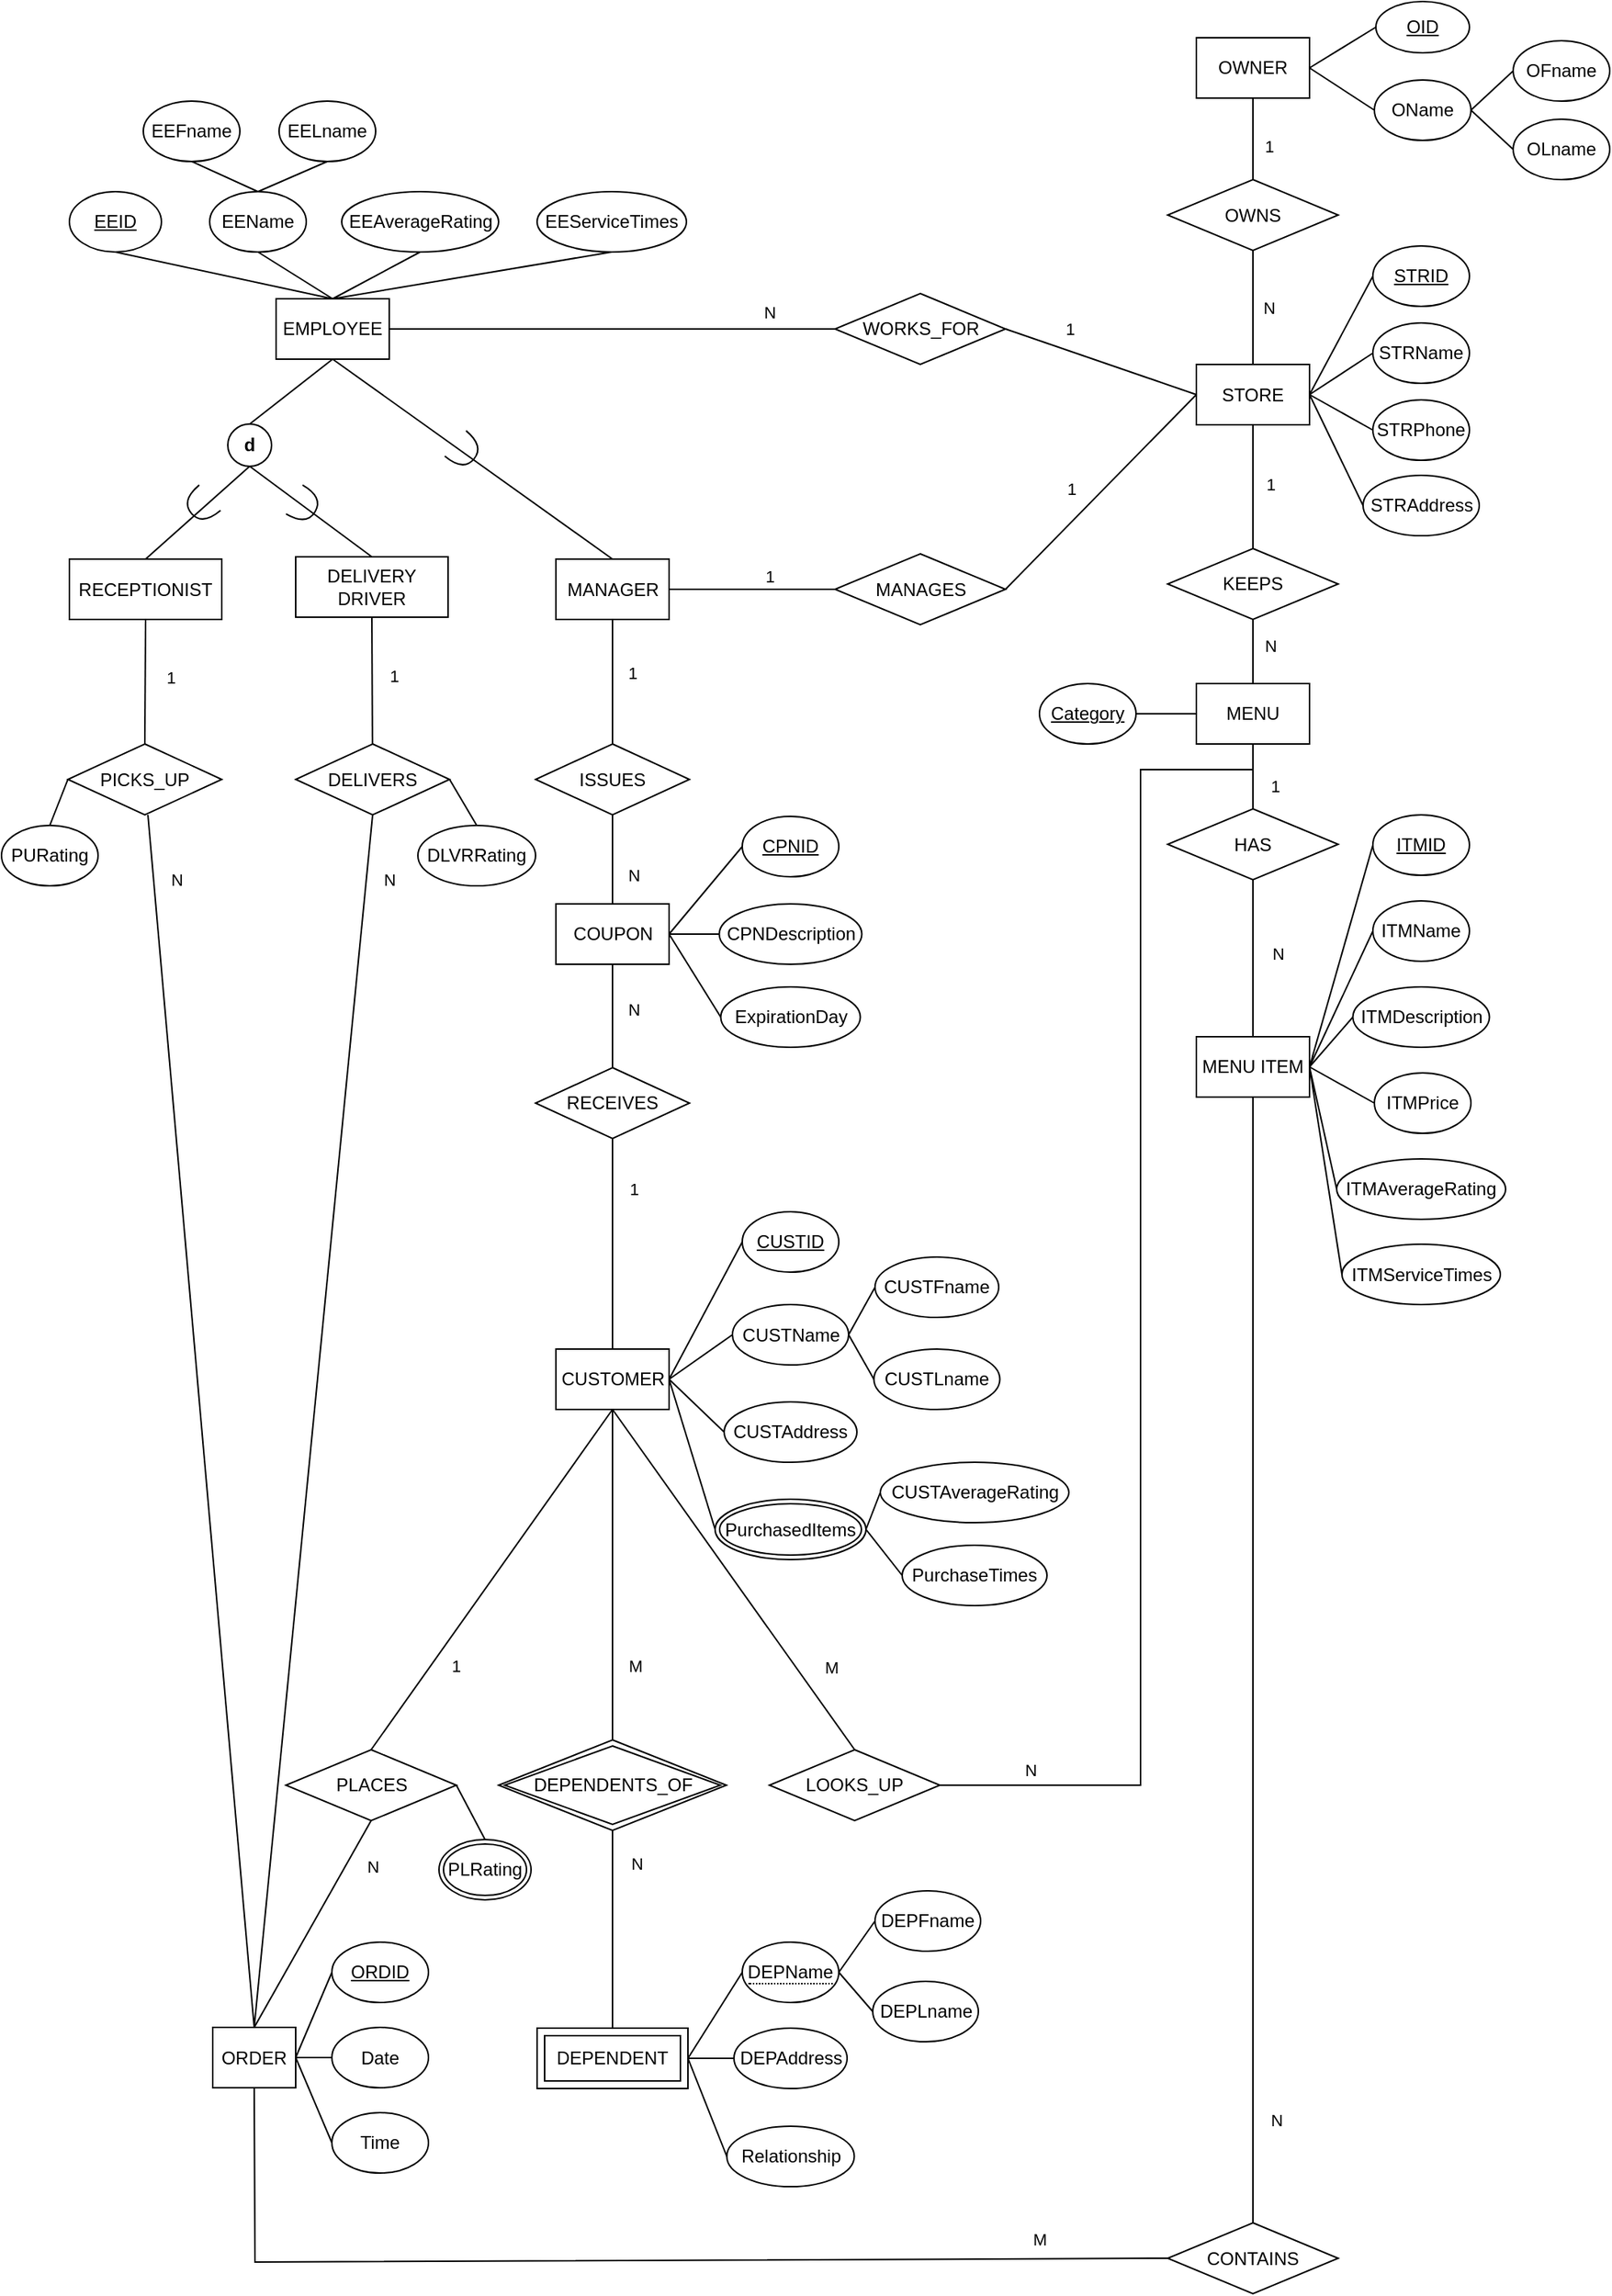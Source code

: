 <mxfile version="17.2.1" type="github">
  <diagram id="SFW6uyiaUGHVdkmB1JjF" name="Page-1">
    <mxGraphModel dx="1112" dy="411" grid="0" gridSize="10" guides="1" tooltips="1" connect="1" arrows="1" fold="1" page="1" pageScale="1" pageWidth="1100" pageHeight="850" background="none" math="0" shadow="0">
      <root>
        <mxCell id="0" />
        <mxCell id="1" parent="0" />
        <mxCell id="noU-ZZ-9LuPT3G-zOBd8-1" value="EMPLOYEE" style="whiteSpace=wrap;html=1;align=center;fillColor=default;" parent="1" vertex="1">
          <mxGeometry x="191" y="210" width="75" height="40" as="geometry" />
        </mxCell>
        <mxCell id="noU-ZZ-9LuPT3G-zOBd8-2" value="EEName" style="ellipse;whiteSpace=wrap;html=1;align=center;fillColor=default;gradientColor=none;" parent="1" vertex="1">
          <mxGeometry x="147" y="139" width="64" height="40" as="geometry" />
        </mxCell>
        <mxCell id="noU-ZZ-9LuPT3G-zOBd8-3" value="EEFname" style="ellipse;whiteSpace=wrap;html=1;align=center;fillColor=default;gradientColor=none;" parent="1" vertex="1">
          <mxGeometry x="103" y="79" width="64" height="40" as="geometry" />
        </mxCell>
        <mxCell id="noU-ZZ-9LuPT3G-zOBd8-4" value="EELname" style="ellipse;whiteSpace=wrap;html=1;align=center;fillColor=default;gradientColor=none;" parent="1" vertex="1">
          <mxGeometry x="193" y="79" width="64" height="40" as="geometry" />
        </mxCell>
        <mxCell id="noU-ZZ-9LuPT3G-zOBd8-5" value="EEAverageRating" style="ellipse;whiteSpace=wrap;html=1;align=center;fillColor=default;gradientColor=none;" parent="1" vertex="1">
          <mxGeometry x="234.5" y="139" width="104" height="40" as="geometry" />
        </mxCell>
        <mxCell id="noU-ZZ-9LuPT3G-zOBd8-6" value="&lt;u&gt;EEID&lt;/u&gt;" style="ellipse;whiteSpace=wrap;html=1;align=center;fillColor=default;gradientColor=none;" parent="1" vertex="1">
          <mxGeometry x="54" y="139" width="61" height="40" as="geometry" />
        </mxCell>
        <mxCell id="noU-ZZ-9LuPT3G-zOBd8-7" value="EEServiceTimes" style="ellipse;whiteSpace=wrap;html=1;align=center;fillColor=default;gradientColor=none;" parent="1" vertex="1">
          <mxGeometry x="364" y="139" width="99" height="40" as="geometry" />
        </mxCell>
        <mxCell id="noU-ZZ-9LuPT3G-zOBd8-8" value="" style="endArrow=none;html=1;rounded=0;exitX=0.5;exitY=0;exitDx=0;exitDy=0;entryX=0.5;entryY=1;entryDx=0;entryDy=0;" parent="1" source="noU-ZZ-9LuPT3G-zOBd8-1" target="noU-ZZ-9LuPT3G-zOBd8-6" edge="1">
          <mxGeometry relative="1" as="geometry">
            <mxPoint x="463" y="321" as="sourcePoint" />
            <mxPoint x="623" y="321" as="targetPoint" />
          </mxGeometry>
        </mxCell>
        <mxCell id="noU-ZZ-9LuPT3G-zOBd8-9" value="" style="endArrow=none;html=1;rounded=0;exitX=0.5;exitY=0;exitDx=0;exitDy=0;entryX=0.5;entryY=1;entryDx=0;entryDy=0;" parent="1" source="noU-ZZ-9LuPT3G-zOBd8-1" target="noU-ZZ-9LuPT3G-zOBd8-2" edge="1">
          <mxGeometry relative="1" as="geometry">
            <mxPoint x="473" y="331" as="sourcePoint" />
            <mxPoint x="633" y="331" as="targetPoint" />
          </mxGeometry>
        </mxCell>
        <mxCell id="noU-ZZ-9LuPT3G-zOBd8-10" value="" style="endArrow=none;html=1;rounded=0;exitX=0.5;exitY=0;exitDx=0;exitDy=0;entryX=0.5;entryY=1;entryDx=0;entryDy=0;" parent="1" source="noU-ZZ-9LuPT3G-zOBd8-1" target="noU-ZZ-9LuPT3G-zOBd8-5" edge="1">
          <mxGeometry relative="1" as="geometry">
            <mxPoint x="483" y="341" as="sourcePoint" />
            <mxPoint x="643" y="341" as="targetPoint" />
          </mxGeometry>
        </mxCell>
        <mxCell id="noU-ZZ-9LuPT3G-zOBd8-11" value="" style="endArrow=none;html=1;rounded=0;exitX=0.5;exitY=0;exitDx=0;exitDy=0;entryX=0.5;entryY=1;entryDx=0;entryDy=0;" parent="1" source="noU-ZZ-9LuPT3G-zOBd8-1" target="noU-ZZ-9LuPT3G-zOBd8-7" edge="1">
          <mxGeometry relative="1" as="geometry">
            <mxPoint x="493" y="351" as="sourcePoint" />
            <mxPoint x="653" y="351" as="targetPoint" />
          </mxGeometry>
        </mxCell>
        <mxCell id="noU-ZZ-9LuPT3G-zOBd8-12" value="" style="endArrow=none;html=1;rounded=0;exitX=0.5;exitY=0;exitDx=0;exitDy=0;entryX=0.5;entryY=1;entryDx=0;entryDy=0;" parent="1" source="noU-ZZ-9LuPT3G-zOBd8-2" target="noU-ZZ-9LuPT3G-zOBd8-3" edge="1">
          <mxGeometry relative="1" as="geometry">
            <mxPoint x="503" y="361" as="sourcePoint" />
            <mxPoint x="663" y="361" as="targetPoint" />
          </mxGeometry>
        </mxCell>
        <mxCell id="noU-ZZ-9LuPT3G-zOBd8-13" value="" style="endArrow=none;html=1;rounded=0;exitX=0.5;exitY=0;exitDx=0;exitDy=0;entryX=0.5;entryY=1;entryDx=0;entryDy=0;" parent="1" source="noU-ZZ-9LuPT3G-zOBd8-2" target="noU-ZZ-9LuPT3G-zOBd8-4" edge="1">
          <mxGeometry relative="1" as="geometry">
            <mxPoint x="513" y="371" as="sourcePoint" />
            <mxPoint x="673" y="371" as="targetPoint" />
          </mxGeometry>
        </mxCell>
        <mxCell id="noU-ZZ-9LuPT3G-zOBd8-14" value="&lt;b&gt;d&lt;/b&gt;" style="ellipse;whiteSpace=wrap;html=1;" parent="1" vertex="1">
          <mxGeometry x="159" y="293" width="29" height="28" as="geometry" />
        </mxCell>
        <mxCell id="noU-ZZ-9LuPT3G-zOBd8-15" value="" style="endArrow=none;html=1;rounded=0;exitX=0.5;exitY=1;exitDx=0;exitDy=0;entryX=0.5;entryY=0;entryDx=0;entryDy=0;" parent="1" source="noU-ZZ-9LuPT3G-zOBd8-1" target="noU-ZZ-9LuPT3G-zOBd8-14" edge="1">
          <mxGeometry relative="1" as="geometry">
            <mxPoint x="238.5" y="220" as="sourcePoint" />
            <mxPoint x="424" y="189" as="targetPoint" />
          </mxGeometry>
        </mxCell>
        <mxCell id="noU-ZZ-9LuPT3G-zOBd8-16" value="" style="endArrow=none;html=1;rounded=0;exitX=0.5;exitY=1;exitDx=0;exitDy=0;entryX=0.5;entryY=0;entryDx=0;entryDy=0;" parent="1" source="noU-ZZ-9LuPT3G-zOBd8-1" target="noU-ZZ-9LuPT3G-zOBd8-29" edge="1">
          <mxGeometry relative="1" as="geometry">
            <mxPoint x="248.5" y="230" as="sourcePoint" />
            <mxPoint x="293" y="306" as="targetPoint" />
          </mxGeometry>
        </mxCell>
        <mxCell id="noU-ZZ-9LuPT3G-zOBd8-17" value="" style="endArrow=none;html=1;rounded=0;exitX=0.5;exitY=1;exitDx=0;exitDy=0;entryX=0.5;entryY=0;entryDx=0;entryDy=0;" parent="1" source="noU-ZZ-9LuPT3G-zOBd8-14" target="noU-ZZ-9LuPT3G-zOBd8-26" edge="1">
          <mxGeometry relative="1" as="geometry">
            <mxPoint x="258.5" y="240" as="sourcePoint" />
            <mxPoint x="100" y="381" as="targetPoint" />
          </mxGeometry>
        </mxCell>
        <mxCell id="noU-ZZ-9LuPT3G-zOBd8-18" value="" style="endArrow=none;html=1;rounded=0;exitX=0.5;exitY=1;exitDx=0;exitDy=0;entryX=0.5;entryY=0;entryDx=0;entryDy=0;" parent="1" source="noU-ZZ-9LuPT3G-zOBd8-14" target="noU-ZZ-9LuPT3G-zOBd8-27" edge="1">
          <mxGeometry relative="1" as="geometry">
            <mxPoint x="268.5" y="250" as="sourcePoint" />
            <mxPoint x="247" y="378" as="targetPoint" />
          </mxGeometry>
        </mxCell>
        <mxCell id="noU-ZZ-9LuPT3G-zOBd8-19" value="" style="shape=requiredInterface;html=1;verticalLabelPosition=bottom;sketch=0;rotation=140;" parent="1" vertex="1">
          <mxGeometry x="133" y="336" width="16" height="22" as="geometry" />
        </mxCell>
        <mxCell id="noU-ZZ-9LuPT3G-zOBd8-23" value="" style="shape=requiredInterface;html=1;verticalLabelPosition=bottom;sketch=0;rotation=30;" parent="1" vertex="1">
          <mxGeometry x="202" y="336" width="16" height="22" as="geometry" />
        </mxCell>
        <mxCell id="noU-ZZ-9LuPT3G-zOBd8-25" value="" style="shape=requiredInterface;html=1;verticalLabelPosition=bottom;sketch=0;rotation=40;" parent="1" vertex="1">
          <mxGeometry x="308" y="300" width="16" height="22" as="geometry" />
        </mxCell>
        <mxCell id="noU-ZZ-9LuPT3G-zOBd8-26" value="RECEPTIONIST" style="whiteSpace=wrap;html=1;align=center;fillColor=default;" parent="1" vertex="1">
          <mxGeometry x="54" y="382.5" width="101" height="40" as="geometry" />
        </mxCell>
        <mxCell id="noU-ZZ-9LuPT3G-zOBd8-27" value="DELIVERY DRIVER" style="whiteSpace=wrap;html=1;align=center;fillColor=default;" parent="1" vertex="1">
          <mxGeometry x="204" y="381" width="101" height="40" as="geometry" />
        </mxCell>
        <mxCell id="noU-ZZ-9LuPT3G-zOBd8-29" value="MANAGER" style="whiteSpace=wrap;html=1;align=center;fillColor=default;" parent="1" vertex="1">
          <mxGeometry x="376.5" y="382.5" width="75" height="40" as="geometry" />
        </mxCell>
        <mxCell id="noU-ZZ-9LuPT3G-zOBd8-30" value="WORKS_FOR" style="shape=rhombus;perimeter=rhombusPerimeter;whiteSpace=wrap;html=1;align=center;fillColor=default;gradientColor=none;" parent="1" vertex="1">
          <mxGeometry x="561.5" y="206.5" width="113" height="47" as="geometry" />
        </mxCell>
        <mxCell id="noU-ZZ-9LuPT3G-zOBd8-31" value="STORE" style="whiteSpace=wrap;html=1;align=center;fillColor=default;" parent="1" vertex="1">
          <mxGeometry x="801" y="253.5" width="75" height="40" as="geometry" />
        </mxCell>
        <mxCell id="noU-ZZ-9LuPT3G-zOBd8-32" value="&lt;u&gt;STRID&lt;/u&gt;" style="ellipse;whiteSpace=wrap;html=1;align=center;fillColor=default;gradientColor=none;" parent="1" vertex="1">
          <mxGeometry x="918" y="175" width="64" height="40" as="geometry" />
        </mxCell>
        <mxCell id="noU-ZZ-9LuPT3G-zOBd8-33" value="OWNER" style="whiteSpace=wrap;html=1;align=center;fillColor=default;" parent="1" vertex="1">
          <mxGeometry x="801" y="37" width="75" height="40" as="geometry" />
        </mxCell>
        <mxCell id="noU-ZZ-9LuPT3G-zOBd8-35" value="OWNS" style="shape=rhombus;perimeter=rhombusPerimeter;whiteSpace=wrap;html=1;align=center;fillColor=default;gradientColor=none;" parent="1" vertex="1">
          <mxGeometry x="782" y="131" width="113" height="47" as="geometry" />
        </mxCell>
        <mxCell id="noU-ZZ-9LuPT3G-zOBd8-36" value="&lt;u&gt;OID&lt;/u&gt;" style="ellipse;whiteSpace=wrap;html=1;align=center;fillColor=default;gradientColor=none;" parent="1" vertex="1">
          <mxGeometry x="920" y="13" width="62" height="34" as="geometry" />
        </mxCell>
        <mxCell id="noU-ZZ-9LuPT3G-zOBd8-37" value="OName" style="ellipse;whiteSpace=wrap;html=1;align=center;fillColor=default;gradientColor=none;" parent="1" vertex="1">
          <mxGeometry x="919" y="65" width="64" height="40" as="geometry" />
        </mxCell>
        <mxCell id="noU-ZZ-9LuPT3G-zOBd8-38" value="OFname" style="ellipse;whiteSpace=wrap;html=1;align=center;fillColor=default;gradientColor=none;" parent="1" vertex="1">
          <mxGeometry x="1011" y="39" width="64" height="40" as="geometry" />
        </mxCell>
        <mxCell id="noU-ZZ-9LuPT3G-zOBd8-39" value="OLname" style="ellipse;whiteSpace=wrap;html=1;align=center;fillColor=default;gradientColor=none;" parent="1" vertex="1">
          <mxGeometry x="1011" y="91" width="64" height="40" as="geometry" />
        </mxCell>
        <mxCell id="noU-ZZ-9LuPT3G-zOBd8-40" value="" style="endArrow=none;html=1;rounded=0;exitX=1;exitY=0.5;exitDx=0;exitDy=0;entryX=0;entryY=0.5;entryDx=0;entryDy=0;" parent="1" source="noU-ZZ-9LuPT3G-zOBd8-37" target="noU-ZZ-9LuPT3G-zOBd8-38" edge="1">
          <mxGeometry relative="1" as="geometry">
            <mxPoint x="1211" y="189" as="sourcePoint" />
            <mxPoint x="1371" y="189" as="targetPoint" />
          </mxGeometry>
        </mxCell>
        <mxCell id="noU-ZZ-9LuPT3G-zOBd8-41" value="" style="endArrow=none;html=1;rounded=0;entryX=0;entryY=0.5;entryDx=0;entryDy=0;exitX=1;exitY=0.5;exitDx=0;exitDy=0;" parent="1" source="noU-ZZ-9LuPT3G-zOBd8-37" target="noU-ZZ-9LuPT3G-zOBd8-39" edge="1">
          <mxGeometry relative="1" as="geometry">
            <mxPoint x="967" y="138" as="sourcePoint" />
            <mxPoint x="1381" y="199" as="targetPoint" />
          </mxGeometry>
        </mxCell>
        <mxCell id="noU-ZZ-9LuPT3G-zOBd8-42" value="" style="endArrow=none;html=1;rounded=0;exitX=0;exitY=0.5;exitDx=0;exitDy=0;entryX=1;entryY=0.5;entryDx=0;entryDy=0;" parent="1" source="noU-ZZ-9LuPT3G-zOBd8-36" target="noU-ZZ-9LuPT3G-zOBd8-33" edge="1">
          <mxGeometry relative="1" as="geometry">
            <mxPoint x="371.5" y="220" as="sourcePoint" />
            <mxPoint x="557" y="189" as="targetPoint" />
          </mxGeometry>
        </mxCell>
        <mxCell id="noU-ZZ-9LuPT3G-zOBd8-43" value="" style="endArrow=none;html=1;rounded=0;exitX=0;exitY=0.5;exitDx=0;exitDy=0;entryX=1;entryY=0.5;entryDx=0;entryDy=0;" parent="1" source="noU-ZZ-9LuPT3G-zOBd8-37" target="noU-ZZ-9LuPT3G-zOBd8-33" edge="1">
          <mxGeometry relative="1" as="geometry">
            <mxPoint x="381.5" y="230" as="sourcePoint" />
            <mxPoint x="567" y="199" as="targetPoint" />
          </mxGeometry>
        </mxCell>
        <mxCell id="noU-ZZ-9LuPT3G-zOBd8-44" value="STRName" style="ellipse;whiteSpace=wrap;html=1;align=center;fillColor=default;gradientColor=none;" parent="1" vertex="1">
          <mxGeometry x="918" y="226" width="64" height="40" as="geometry" />
        </mxCell>
        <mxCell id="noU-ZZ-9LuPT3G-zOBd8-45" value="STRPhone" style="ellipse;whiteSpace=wrap;html=1;align=center;fillColor=default;gradientColor=none;" parent="1" vertex="1">
          <mxGeometry x="918" y="277" width="64" height="40" as="geometry" />
        </mxCell>
        <mxCell id="noU-ZZ-9LuPT3G-zOBd8-46" value="STRAddress" style="ellipse;whiteSpace=wrap;html=1;align=center;fillColor=default;gradientColor=none;" parent="1" vertex="1">
          <mxGeometry x="911.5" y="327" width="77" height="40" as="geometry" />
        </mxCell>
        <mxCell id="noU-ZZ-9LuPT3G-zOBd8-47" value="" style="endArrow=none;html=1;rounded=0;entryX=0;entryY=0.5;entryDx=0;entryDy=0;exitX=1;exitY=0.5;exitDx=0;exitDy=0;" parent="1" source="noU-ZZ-9LuPT3G-zOBd8-31" target="noU-ZZ-9LuPT3G-zOBd8-32" edge="1">
          <mxGeometry relative="1" as="geometry">
            <mxPoint x="862" y="278" as="sourcePoint" />
            <mxPoint x="848.5" y="47" as="targetPoint" />
          </mxGeometry>
        </mxCell>
        <mxCell id="noU-ZZ-9LuPT3G-zOBd8-48" value="" style="endArrow=none;html=1;rounded=0;entryX=0;entryY=0.5;entryDx=0;entryDy=0;exitX=1;exitY=0.5;exitDx=0;exitDy=0;" parent="1" source="noU-ZZ-9LuPT3G-zOBd8-31" target="noU-ZZ-9LuPT3G-zOBd8-44" edge="1">
          <mxGeometry relative="1" as="geometry">
            <mxPoint x="949" y="233" as="sourcePoint" />
            <mxPoint x="858.5" y="57" as="targetPoint" />
          </mxGeometry>
        </mxCell>
        <mxCell id="noU-ZZ-9LuPT3G-zOBd8-49" value="" style="endArrow=none;html=1;rounded=0;exitX=1;exitY=0.5;exitDx=0;exitDy=0;entryX=0;entryY=0.5;entryDx=0;entryDy=0;" parent="1" source="noU-ZZ-9LuPT3G-zOBd8-31" target="noU-ZZ-9LuPT3G-zOBd8-45" edge="1">
          <mxGeometry relative="1" as="geometry">
            <mxPoint x="917" y="37" as="sourcePoint" />
            <mxPoint x="868.5" y="67" as="targetPoint" />
          </mxGeometry>
        </mxCell>
        <mxCell id="noU-ZZ-9LuPT3G-zOBd8-50" value="" style="endArrow=none;html=1;rounded=0;exitX=0;exitY=0.5;exitDx=0;exitDy=0;entryX=1;entryY=0.5;entryDx=0;entryDy=0;" parent="1" source="noU-ZZ-9LuPT3G-zOBd8-46" target="noU-ZZ-9LuPT3G-zOBd8-31" edge="1">
          <mxGeometry relative="1" as="geometry">
            <mxPoint x="927" y="47" as="sourcePoint" />
            <mxPoint x="878.5" y="77" as="targetPoint" />
          </mxGeometry>
        </mxCell>
        <mxCell id="noU-ZZ-9LuPT3G-zOBd8-51" value="MANAGES" style="shape=rhombus;perimeter=rhombusPerimeter;whiteSpace=wrap;html=1;align=center;fillColor=default;gradientColor=none;" parent="1" vertex="1">
          <mxGeometry x="561.5" y="379" width="113" height="47" as="geometry" />
        </mxCell>
        <mxCell id="noU-ZZ-9LuPT3G-zOBd8-52" value="KEEPS" style="shape=rhombus;perimeter=rhombusPerimeter;whiteSpace=wrap;html=1;align=center;fillColor=default;gradientColor=none;" parent="1" vertex="1">
          <mxGeometry x="782" y="375.5" width="113" height="47" as="geometry" />
        </mxCell>
        <mxCell id="noU-ZZ-9LuPT3G-zOBd8-53" value="MENU" style="whiteSpace=wrap;html=1;align=center;fillColor=default;" parent="1" vertex="1">
          <mxGeometry x="801" y="465" width="75" height="40" as="geometry" />
        </mxCell>
        <mxCell id="noU-ZZ-9LuPT3G-zOBd8-54" value="HAS" style="shape=rhombus;perimeter=rhombusPerimeter;whiteSpace=wrap;html=1;align=center;fillColor=default;gradientColor=none;" parent="1" vertex="1">
          <mxGeometry x="782" y="548" width="113" height="47" as="geometry" />
        </mxCell>
        <mxCell id="noU-ZZ-9LuPT3G-zOBd8-55" value="MENU ITEM" style="whiteSpace=wrap;html=1;align=center;fillColor=default;" parent="1" vertex="1">
          <mxGeometry x="801" y="699" width="75" height="40" as="geometry" />
        </mxCell>
        <mxCell id="noU-ZZ-9LuPT3G-zOBd8-56" value="&lt;u&gt;Category&lt;/u&gt;" style="ellipse;whiteSpace=wrap;html=1;align=center;fillColor=default;gradientColor=none;" parent="1" vertex="1">
          <mxGeometry x="697" y="465" width="64" height="40" as="geometry" />
        </mxCell>
        <mxCell id="noU-ZZ-9LuPT3G-zOBd8-57" value="" style="endArrow=none;html=1;rounded=0;entryX=0;entryY=0.5;entryDx=0;entryDy=0;exitX=1;exitY=0.5;exitDx=0;exitDy=0;" parent="1" source="noU-ZZ-9LuPT3G-zOBd8-56" target="noU-ZZ-9LuPT3G-zOBd8-53" edge="1">
          <mxGeometry relative="1" as="geometry">
            <mxPoint x="612" y="517" as="sourcePoint" />
            <mxPoint x="795" y="205" as="targetPoint" />
          </mxGeometry>
        </mxCell>
        <mxCell id="noU-ZZ-9LuPT3G-zOBd8-58" value="&lt;u&gt;ITMID&lt;/u&gt;" style="ellipse;whiteSpace=wrap;html=1;align=center;fillColor=default;gradientColor=none;" parent="1" vertex="1">
          <mxGeometry x="918" y="552" width="64" height="40" as="geometry" />
        </mxCell>
        <mxCell id="noU-ZZ-9LuPT3G-zOBd8-59" value="ITMName" style="ellipse;whiteSpace=wrap;html=1;align=center;fillColor=default;gradientColor=none;" parent="1" vertex="1">
          <mxGeometry x="918" y="609" width="64" height="40" as="geometry" />
        </mxCell>
        <mxCell id="noU-ZZ-9LuPT3G-zOBd8-60" value="ITMDescription" style="ellipse;whiteSpace=wrap;html=1;align=center;fillColor=default;gradientColor=none;" parent="1" vertex="1">
          <mxGeometry x="904.75" y="666" width="90.5" height="40" as="geometry" />
        </mxCell>
        <mxCell id="noU-ZZ-9LuPT3G-zOBd8-61" value="ITMPrice" style="ellipse;whiteSpace=wrap;html=1;align=center;fillColor=default;gradientColor=none;" parent="1" vertex="1">
          <mxGeometry x="919" y="723" width="64" height="40" as="geometry" />
        </mxCell>
        <mxCell id="noU-ZZ-9LuPT3G-zOBd8-62" value="" style="endArrow=none;html=1;rounded=0;entryX=0;entryY=0.5;entryDx=0;entryDy=0;exitX=1;exitY=0.5;exitDx=0;exitDy=0;" parent="1" source="noU-ZZ-9LuPT3G-zOBd8-55" target="noU-ZZ-9LuPT3G-zOBd8-58" edge="1">
          <mxGeometry relative="1" as="geometry">
            <mxPoint x="928" y="495" as="sourcePoint" />
            <mxPoint x="886" y="495" as="targetPoint" />
          </mxGeometry>
        </mxCell>
        <mxCell id="noU-ZZ-9LuPT3G-zOBd8-63" value="" style="endArrow=none;html=1;rounded=0;entryX=1;entryY=0.5;entryDx=0;entryDy=0;exitX=0;exitY=0.5;exitDx=0;exitDy=0;" parent="1" source="noU-ZZ-9LuPT3G-zOBd8-59" target="noU-ZZ-9LuPT3G-zOBd8-55" edge="1">
          <mxGeometry relative="1" as="geometry">
            <mxPoint x="938" y="505" as="sourcePoint" />
            <mxPoint x="896" y="505" as="targetPoint" />
          </mxGeometry>
        </mxCell>
        <mxCell id="noU-ZZ-9LuPT3G-zOBd8-64" value="" style="endArrow=none;html=1;rounded=0;entryX=1;entryY=0.5;entryDx=0;entryDy=0;exitX=0;exitY=0.5;exitDx=0;exitDy=0;" parent="1" source="noU-ZZ-9LuPT3G-zOBd8-60" target="noU-ZZ-9LuPT3G-zOBd8-55" edge="1">
          <mxGeometry relative="1" as="geometry">
            <mxPoint x="948" y="515" as="sourcePoint" />
            <mxPoint x="906" y="515" as="targetPoint" />
          </mxGeometry>
        </mxCell>
        <mxCell id="noU-ZZ-9LuPT3G-zOBd8-65" value="" style="endArrow=none;html=1;rounded=0;entryX=0;entryY=0.5;entryDx=0;entryDy=0;exitX=1;exitY=0.5;exitDx=0;exitDy=0;" parent="1" source="noU-ZZ-9LuPT3G-zOBd8-55" target="noU-ZZ-9LuPT3G-zOBd8-61" edge="1">
          <mxGeometry relative="1" as="geometry">
            <mxPoint x="958" y="525" as="sourcePoint" />
            <mxPoint x="916" y="525" as="targetPoint" />
          </mxGeometry>
        </mxCell>
        <mxCell id="noU-ZZ-9LuPT3G-zOBd8-66" value="ORDER" style="whiteSpace=wrap;html=1;align=center;fillColor=default;" parent="1" vertex="1">
          <mxGeometry x="149" y="1355.5" width="55" height="40" as="geometry" />
        </mxCell>
        <mxCell id="noU-ZZ-9LuPT3G-zOBd8-69" value="&lt;u&gt;ORDID&lt;/u&gt;" style="ellipse;whiteSpace=wrap;html=1;align=center;fillColor=default;gradientColor=none;" parent="1" vertex="1">
          <mxGeometry x="228" y="1299" width="64" height="40" as="geometry" />
        </mxCell>
        <mxCell id="noU-ZZ-9LuPT3G-zOBd8-71" value="CONTAINS" style="shape=rhombus;perimeter=rhombusPerimeter;whiteSpace=wrap;html=1;align=center;fillColor=default;gradientColor=none;" parent="1" vertex="1">
          <mxGeometry x="782" y="1485" width="113" height="47" as="geometry" />
        </mxCell>
        <mxCell id="noU-ZZ-9LuPT3G-zOBd8-72" value="DELIVERS" style="shape=rhombus;perimeter=rhombusPerimeter;whiteSpace=wrap;html=1;align=center;fillColor=default;gradientColor=none;" parent="1" vertex="1">
          <mxGeometry x="204" y="505" width="102" height="47" as="geometry" />
        </mxCell>
        <mxCell id="noU-ZZ-9LuPT3G-zOBd8-73" value="PICKS_UP" style="shape=rhombus;perimeter=rhombusPerimeter;whiteSpace=wrap;html=1;align=center;fillColor=default;gradientColor=none;" parent="1" vertex="1">
          <mxGeometry x="53" y="505" width="102" height="47" as="geometry" />
        </mxCell>
        <mxCell id="noU-ZZ-9LuPT3G-zOBd8-75" value="ISSUES" style="shape=rhombus;perimeter=rhombusPerimeter;whiteSpace=wrap;html=1;align=center;fillColor=default;gradientColor=none;" parent="1" vertex="1">
          <mxGeometry x="363" y="505" width="102" height="47" as="geometry" />
        </mxCell>
        <mxCell id="noU-ZZ-9LuPT3G-zOBd8-76" value="COUPON" style="whiteSpace=wrap;html=1;align=center;fillColor=default;" parent="1" vertex="1">
          <mxGeometry x="376.5" y="611" width="75" height="40" as="geometry" />
        </mxCell>
        <mxCell id="noU-ZZ-9LuPT3G-zOBd8-77" value="&lt;u&gt;CPNID&lt;/u&gt;" style="ellipse;whiteSpace=wrap;html=1;align=center;fillColor=default;gradientColor=none;" parent="1" vertex="1">
          <mxGeometry x="500" y="553" width="64" height="40" as="geometry" />
        </mxCell>
        <mxCell id="noU-ZZ-9LuPT3G-zOBd8-78" value="ITMAverageRating" style="ellipse;whiteSpace=wrap;html=1;align=center;fillColor=default;gradientColor=none;" parent="1" vertex="1">
          <mxGeometry x="894" y="780" width="112" height="40" as="geometry" />
        </mxCell>
        <mxCell id="noU-ZZ-9LuPT3G-zOBd8-79" value="ITMServiceTimes" style="ellipse;whiteSpace=wrap;html=1;align=center;fillColor=default;gradientColor=none;" parent="1" vertex="1">
          <mxGeometry x="897.5" y="836.5" width="105" height="40" as="geometry" />
        </mxCell>
        <mxCell id="noU-ZZ-9LuPT3G-zOBd8-80" value="" style="endArrow=none;html=1;rounded=0;entryX=1;entryY=0.5;entryDx=0;entryDy=0;exitX=0;exitY=0.5;exitDx=0;exitDy=0;" parent="1" source="noU-ZZ-9LuPT3G-zOBd8-78" target="noU-ZZ-9LuPT3G-zOBd8-55" edge="1">
          <mxGeometry relative="1" as="geometry">
            <mxPoint x="886" y="667.5" as="sourcePoint" />
            <mxPoint x="928" y="753" as="targetPoint" />
          </mxGeometry>
        </mxCell>
        <mxCell id="noU-ZZ-9LuPT3G-zOBd8-81" value="" style="endArrow=none;html=1;rounded=0;entryX=1;entryY=0.5;entryDx=0;entryDy=0;exitX=0;exitY=0.5;exitDx=0;exitDy=0;" parent="1" source="noU-ZZ-9LuPT3G-zOBd8-79" target="noU-ZZ-9LuPT3G-zOBd8-55" edge="1">
          <mxGeometry relative="1" as="geometry">
            <mxPoint x="896" y="677.5" as="sourcePoint" />
            <mxPoint x="938" y="763" as="targetPoint" />
          </mxGeometry>
        </mxCell>
        <mxCell id="noU-ZZ-9LuPT3G-zOBd8-83" value="CPNDescription" style="ellipse;whiteSpace=wrap;html=1;align=center;fillColor=default;gradientColor=none;" parent="1" vertex="1">
          <mxGeometry x="484.75" y="611" width="94.5" height="40" as="geometry" />
        </mxCell>
        <mxCell id="noU-ZZ-9LuPT3G-zOBd8-85" value="ExpirationDay" style="ellipse;whiteSpace=wrap;html=1;align=center;fillColor=default;gradientColor=none;" parent="1" vertex="1">
          <mxGeometry x="485.75" y="666" width="92.5" height="40" as="geometry" />
        </mxCell>
        <mxCell id="noU-ZZ-9LuPT3G-zOBd8-86" value="" style="endArrow=none;html=1;rounded=0;entryX=0;entryY=0.5;entryDx=0;entryDy=0;exitX=1;exitY=0.5;exitDx=0;exitDy=0;" parent="1" source="noU-ZZ-9LuPT3G-zOBd8-76" target="noU-ZZ-9LuPT3G-zOBd8-77" edge="1">
          <mxGeometry relative="1" as="geometry">
            <mxPoint x="580" y="714" as="sourcePoint" />
            <mxPoint x="622" y="567" as="targetPoint" />
          </mxGeometry>
        </mxCell>
        <mxCell id="noU-ZZ-9LuPT3G-zOBd8-87" value="" style="endArrow=none;html=1;rounded=0;entryX=0;entryY=0.5;entryDx=0;entryDy=0;exitX=1;exitY=0.5;exitDx=0;exitDy=0;" parent="1" source="noU-ZZ-9LuPT3G-zOBd8-76" target="noU-ZZ-9LuPT3G-zOBd8-83" edge="1">
          <mxGeometry relative="1" as="geometry">
            <mxPoint x="763" y="708" as="sourcePoint" />
            <mxPoint x="805" y="561" as="targetPoint" />
          </mxGeometry>
        </mxCell>
        <mxCell id="noU-ZZ-9LuPT3G-zOBd8-88" value="" style="endArrow=none;html=1;rounded=0;entryX=0;entryY=0.5;entryDx=0;entryDy=0;exitX=1;exitY=0.5;exitDx=0;exitDy=0;" parent="1" source="noU-ZZ-9LuPT3G-zOBd8-76" target="noU-ZZ-9LuPT3G-zOBd8-85" edge="1">
          <mxGeometry relative="1" as="geometry">
            <mxPoint x="437" y="667" as="sourcePoint" />
            <mxPoint x="815" y="571" as="targetPoint" />
          </mxGeometry>
        </mxCell>
        <mxCell id="noU-ZZ-9LuPT3G-zOBd8-89" value="CUSTOMER" style="whiteSpace=wrap;html=1;align=center;fillColor=default;" parent="1" vertex="1">
          <mxGeometry x="376.5" y="906" width="75" height="40" as="geometry" />
        </mxCell>
        <mxCell id="noU-ZZ-9LuPT3G-zOBd8-90" value="RECEIVES" style="shape=rhombus;perimeter=rhombusPerimeter;whiteSpace=wrap;html=1;align=center;fillColor=default;gradientColor=none;" parent="1" vertex="1">
          <mxGeometry x="363" y="719.5" width="102" height="47" as="geometry" />
        </mxCell>
        <mxCell id="noU-ZZ-9LuPT3G-zOBd8-91" value="&lt;u&gt;CUSTID&lt;/u&gt;" style="ellipse;whiteSpace=wrap;html=1;align=center;fillColor=default;gradientColor=none;" parent="1" vertex="1">
          <mxGeometry x="500" y="815" width="64" height="40" as="geometry" />
        </mxCell>
        <mxCell id="noU-ZZ-9LuPT3G-zOBd8-92" value="CUSTName" style="ellipse;whiteSpace=wrap;html=1;align=center;fillColor=default;gradientColor=none;" parent="1" vertex="1">
          <mxGeometry x="493.5" y="876.5" width="77" height="40" as="geometry" />
        </mxCell>
        <mxCell id="noU-ZZ-9LuPT3G-zOBd8-93" value="CUSTFname" style="ellipse;whiteSpace=wrap;html=1;align=center;fillColor=default;gradientColor=none;" parent="1" vertex="1">
          <mxGeometry x="588" y="845" width="82" height="40" as="geometry" />
        </mxCell>
        <mxCell id="noU-ZZ-9LuPT3G-zOBd8-94" value="CUSTLname" style="ellipse;whiteSpace=wrap;html=1;align=center;fillColor=default;gradientColor=none;" parent="1" vertex="1">
          <mxGeometry x="587.25" y="906" width="83.5" height="40" as="geometry" />
        </mxCell>
        <mxCell id="noU-ZZ-9LuPT3G-zOBd8-95" value="" style="endArrow=none;html=1;rounded=0;exitX=1;exitY=0.5;exitDx=0;exitDy=0;entryX=0;entryY=0.5;entryDx=0;entryDy=0;" parent="1" source="noU-ZZ-9LuPT3G-zOBd8-92" target="noU-ZZ-9LuPT3G-zOBd8-93" edge="1">
          <mxGeometry relative="1" as="geometry">
            <mxPoint x="799" y="1073" as="sourcePoint" />
            <mxPoint x="959" y="1073" as="targetPoint" />
          </mxGeometry>
        </mxCell>
        <mxCell id="noU-ZZ-9LuPT3G-zOBd8-96" value="" style="endArrow=none;html=1;rounded=0;entryX=0;entryY=0.5;entryDx=0;entryDy=0;exitX=1;exitY=0.5;exitDx=0;exitDy=0;" parent="1" source="noU-ZZ-9LuPT3G-zOBd8-92" target="noU-ZZ-9LuPT3G-zOBd8-94" edge="1">
          <mxGeometry relative="1" as="geometry">
            <mxPoint x="555" y="1022" as="sourcePoint" />
            <mxPoint x="969" y="1083" as="targetPoint" />
          </mxGeometry>
        </mxCell>
        <mxCell id="noU-ZZ-9LuPT3G-zOBd8-97" value="CUSTAddress" style="ellipse;whiteSpace=wrap;html=1;align=center;fillColor=default;gradientColor=none;" parent="1" vertex="1">
          <mxGeometry x="488" y="941" width="88" height="40" as="geometry" />
        </mxCell>
        <mxCell id="noU-ZZ-9LuPT3G-zOBd8-98" value="PurchasedItems" style="ellipse;shape=doubleEllipse;margin=3;whiteSpace=wrap;html=1;align=center;" parent="1" vertex="1">
          <mxGeometry x="482" y="1005.5" width="100" height="40" as="geometry" />
        </mxCell>
        <mxCell id="noU-ZZ-9LuPT3G-zOBd8-99" value="CUSTAverageRating" style="ellipse;whiteSpace=wrap;html=1;align=center;fillColor=default;gradientColor=none;" parent="1" vertex="1">
          <mxGeometry x="591.5" y="981" width="125" height="40" as="geometry" />
        </mxCell>
        <mxCell id="noU-ZZ-9LuPT3G-zOBd8-100" value="PurchaseTimes" style="ellipse;whiteSpace=wrap;html=1;align=center;fillColor=default;gradientColor=none;" parent="1" vertex="1">
          <mxGeometry x="606" y="1036" width="96" height="40" as="geometry" />
        </mxCell>
        <mxCell id="noU-ZZ-9LuPT3G-zOBd8-101" value="" style="endArrow=none;html=1;rounded=0;exitX=1;exitY=0.5;exitDx=0;exitDy=0;entryX=0;entryY=0.5;entryDx=0;entryDy=0;" parent="1" source="noU-ZZ-9LuPT3G-zOBd8-98" target="noU-ZZ-9LuPT3G-zOBd8-99" edge="1">
          <mxGeometry relative="1" as="geometry">
            <mxPoint x="574" y="906.5" as="sourcePoint" />
            <mxPoint x="598" y="880" as="targetPoint" />
          </mxGeometry>
        </mxCell>
        <mxCell id="noU-ZZ-9LuPT3G-zOBd8-102" value="" style="endArrow=none;html=1;rounded=0;exitX=1;exitY=0.5;exitDx=0;exitDy=0;entryX=0;entryY=0.5;entryDx=0;entryDy=0;" parent="1" source="noU-ZZ-9LuPT3G-zOBd8-98" target="noU-ZZ-9LuPT3G-zOBd8-100" edge="1">
          <mxGeometry relative="1" as="geometry">
            <mxPoint x="584" y="916.5" as="sourcePoint" />
            <mxPoint x="608" y="890" as="targetPoint" />
          </mxGeometry>
        </mxCell>
        <mxCell id="noU-ZZ-9LuPT3G-zOBd8-103" value="" style="endArrow=none;html=1;rounded=0;exitX=1;exitY=0.5;exitDx=0;exitDy=0;entryX=0;entryY=0.5;entryDx=0;entryDy=0;" parent="1" source="noU-ZZ-9LuPT3G-zOBd8-89" target="noU-ZZ-9LuPT3G-zOBd8-91" edge="1">
          <mxGeometry relative="1" as="geometry">
            <mxPoint x="574" y="906.5" as="sourcePoint" />
            <mxPoint x="598" y="880" as="targetPoint" />
          </mxGeometry>
        </mxCell>
        <mxCell id="noU-ZZ-9LuPT3G-zOBd8-104" value="" style="endArrow=none;html=1;rounded=0;exitX=0;exitY=0.5;exitDx=0;exitDy=0;entryX=1;entryY=0.5;entryDx=0;entryDy=0;" parent="1" source="noU-ZZ-9LuPT3G-zOBd8-92" target="noU-ZZ-9LuPT3G-zOBd8-89" edge="1">
          <mxGeometry relative="1" as="geometry">
            <mxPoint x="584" y="916.5" as="sourcePoint" />
            <mxPoint x="460" y="937" as="targetPoint" />
          </mxGeometry>
        </mxCell>
        <mxCell id="noU-ZZ-9LuPT3G-zOBd8-105" value="" style="endArrow=none;html=1;rounded=0;exitX=0;exitY=0.5;exitDx=0;exitDy=0;entryX=1;entryY=0.5;entryDx=0;entryDy=0;" parent="1" source="noU-ZZ-9LuPT3G-zOBd8-97" target="noU-ZZ-9LuPT3G-zOBd8-89" edge="1">
          <mxGeometry relative="1" as="geometry">
            <mxPoint x="594" y="926.5" as="sourcePoint" />
            <mxPoint x="618" y="900" as="targetPoint" />
          </mxGeometry>
        </mxCell>
        <mxCell id="noU-ZZ-9LuPT3G-zOBd8-106" value="" style="endArrow=none;html=1;rounded=0;exitX=0;exitY=0.5;exitDx=0;exitDy=0;entryX=1;entryY=0.5;entryDx=0;entryDy=0;" parent="1" source="noU-ZZ-9LuPT3G-zOBd8-98" target="noU-ZZ-9LuPT3G-zOBd8-89" edge="1">
          <mxGeometry relative="1" as="geometry">
            <mxPoint x="604" y="936.5" as="sourcePoint" />
            <mxPoint x="628" y="910" as="targetPoint" />
          </mxGeometry>
        </mxCell>
        <mxCell id="noU-ZZ-9LuPT3G-zOBd8-107" value="DEPENDENTS_OF" style="shape=rhombus;double=1;perimeter=rhombusPerimeter;whiteSpace=wrap;html=1;align=center;" parent="1" vertex="1">
          <mxGeometry x="338.5" y="1165" width="151" height="60" as="geometry" />
        </mxCell>
        <mxCell id="noU-ZZ-9LuPT3G-zOBd8-108" value="DEPENDENT" style="shape=ext;margin=3;double=1;whiteSpace=wrap;html=1;align=center;" parent="1" vertex="1">
          <mxGeometry x="364" y="1356" width="100" height="40" as="geometry" />
        </mxCell>
        <mxCell id="noU-ZZ-9LuPT3G-zOBd8-110" value="DEPFname" style="ellipse;whiteSpace=wrap;html=1;align=center;fillColor=default;gradientColor=none;" parent="1" vertex="1">
          <mxGeometry x="588" y="1265" width="70" height="40" as="geometry" />
        </mxCell>
        <mxCell id="noU-ZZ-9LuPT3G-zOBd8-111" value="DEPLname" style="ellipse;whiteSpace=wrap;html=1;align=center;fillColor=default;gradientColor=none;" parent="1" vertex="1">
          <mxGeometry x="586.5" y="1325" width="70" height="40" as="geometry" />
        </mxCell>
        <mxCell id="noU-ZZ-9LuPT3G-zOBd8-112" value="" style="endArrow=none;html=1;rounded=0;exitX=1;exitY=0.5;exitDx=0;exitDy=0;entryX=0;entryY=0.5;entryDx=0;entryDy=0;" parent="1" source="WgHKaXqXbtPij1zSODDi-1" target="noU-ZZ-9LuPT3G-zOBd8-110" edge="1">
          <mxGeometry relative="1" as="geometry">
            <mxPoint x="564" y="1311.5" as="sourcePoint" />
            <mxPoint x="959" y="1488" as="targetPoint" />
          </mxGeometry>
        </mxCell>
        <mxCell id="noU-ZZ-9LuPT3G-zOBd8-113" value="" style="endArrow=none;html=1;rounded=0;entryX=0;entryY=0.5;entryDx=0;entryDy=0;exitX=1;exitY=0.5;exitDx=0;exitDy=0;" parent="1" source="WgHKaXqXbtPij1zSODDi-1" target="noU-ZZ-9LuPT3G-zOBd8-111" edge="1">
          <mxGeometry relative="1" as="geometry">
            <mxPoint x="564" y="1311.5" as="sourcePoint" />
            <mxPoint x="969" y="1498" as="targetPoint" />
          </mxGeometry>
        </mxCell>
        <mxCell id="noU-ZZ-9LuPT3G-zOBd8-114" value="DEPAddress" style="ellipse;whiteSpace=wrap;html=1;align=center;fillColor=default;gradientColor=none;" parent="1" vertex="1">
          <mxGeometry x="494.5" y="1356" width="75" height="40" as="geometry" />
        </mxCell>
        <mxCell id="noU-ZZ-9LuPT3G-zOBd8-115" value="Relationship" style="ellipse;whiteSpace=wrap;html=1;align=center;fillColor=default;gradientColor=none;" parent="1" vertex="1">
          <mxGeometry x="489.75" y="1421" width="84.5" height="40" as="geometry" />
        </mxCell>
        <mxCell id="noU-ZZ-9LuPT3G-zOBd8-116" value="" style="endArrow=none;html=1;rounded=0;exitX=1;exitY=0.5;exitDx=0;exitDy=0;entryX=0;entryY=0.5;entryDx=0;entryDy=0;" parent="1" source="noU-ZZ-9LuPT3G-zOBd8-108" target="WgHKaXqXbtPij1zSODDi-1" edge="1">
          <mxGeometry relative="1" as="geometry">
            <mxPoint x="574" y="1321.5" as="sourcePoint" />
            <mxPoint x="500" y="1311.5" as="targetPoint" />
          </mxGeometry>
        </mxCell>
        <mxCell id="noU-ZZ-9LuPT3G-zOBd8-117" value="" style="endArrow=none;html=1;rounded=0;exitX=0;exitY=0.5;exitDx=0;exitDy=0;entryX=1;entryY=0.5;entryDx=0;entryDy=0;" parent="1" source="noU-ZZ-9LuPT3G-zOBd8-114" target="noU-ZZ-9LuPT3G-zOBd8-108" edge="1">
          <mxGeometry relative="1" as="geometry">
            <mxPoint x="584" y="1331.5" as="sourcePoint" />
            <mxPoint x="608" y="1305" as="targetPoint" />
          </mxGeometry>
        </mxCell>
        <mxCell id="noU-ZZ-9LuPT3G-zOBd8-118" value="" style="endArrow=none;html=1;rounded=0;exitX=0;exitY=0.5;exitDx=0;exitDy=0;entryX=1;entryY=0.5;entryDx=0;entryDy=0;" parent="1" source="noU-ZZ-9LuPT3G-zOBd8-115" target="noU-ZZ-9LuPT3G-zOBd8-108" edge="1">
          <mxGeometry relative="1" as="geometry">
            <mxPoint x="594" y="1341.5" as="sourcePoint" />
            <mxPoint x="618" y="1315" as="targetPoint" />
          </mxGeometry>
        </mxCell>
        <mxCell id="noU-ZZ-9LuPT3G-zOBd8-119" value="PLACES" style="shape=rhombus;perimeter=rhombusPerimeter;whiteSpace=wrap;html=1;align=center;fillColor=default;gradientColor=none;" parent="1" vertex="1">
          <mxGeometry x="197.5" y="1171.5" width="113" height="47" as="geometry" />
        </mxCell>
        <mxCell id="noU-ZZ-9LuPT3G-zOBd8-120" value="LOOKS_UP" style="shape=rhombus;perimeter=rhombusPerimeter;whiteSpace=wrap;html=1;align=center;fillColor=default;gradientColor=none;" parent="1" vertex="1">
          <mxGeometry x="518" y="1171.5" width="113" height="47" as="geometry" />
        </mxCell>
        <mxCell id="noU-ZZ-9LuPT3G-zOBd8-121" value="Date" style="ellipse;whiteSpace=wrap;html=1;align=center;fillColor=default;gradientColor=none;" parent="1" vertex="1">
          <mxGeometry x="228" y="1355.5" width="64" height="40" as="geometry" />
        </mxCell>
        <mxCell id="noU-ZZ-9LuPT3G-zOBd8-122" value="Time" style="ellipse;whiteSpace=wrap;html=1;align=center;fillColor=default;gradientColor=none;" parent="1" vertex="1">
          <mxGeometry x="228" y="1412" width="64" height="40" as="geometry" />
        </mxCell>
        <mxCell id="noU-ZZ-9LuPT3G-zOBd8-123" value="" style="endArrow=none;html=1;rounded=0;exitX=1;exitY=0.5;exitDx=0;exitDy=0;entryX=0;entryY=0.5;entryDx=0;entryDy=0;" parent="1" source="noU-ZZ-9LuPT3G-zOBd8-66" target="noU-ZZ-9LuPT3G-zOBd8-69" edge="1">
          <mxGeometry relative="1" as="geometry">
            <mxPoint x="474" y="1386" as="sourcePoint" />
            <mxPoint x="510" y="1321.5" as="targetPoint" />
          </mxGeometry>
        </mxCell>
        <mxCell id="noU-ZZ-9LuPT3G-zOBd8-124" value="" style="endArrow=none;html=1;rounded=0;exitX=1;exitY=0.5;exitDx=0;exitDy=0;entryX=0;entryY=0.5;entryDx=0;entryDy=0;" parent="1" source="noU-ZZ-9LuPT3G-zOBd8-66" target="noU-ZZ-9LuPT3G-zOBd8-121" edge="1">
          <mxGeometry relative="1" as="geometry">
            <mxPoint x="484" y="1396" as="sourcePoint" />
            <mxPoint x="520" y="1331.5" as="targetPoint" />
          </mxGeometry>
        </mxCell>
        <mxCell id="noU-ZZ-9LuPT3G-zOBd8-125" value="" style="endArrow=none;html=1;rounded=0;exitX=0;exitY=0.5;exitDx=0;exitDy=0;entryX=1;entryY=0.5;entryDx=0;entryDy=0;" parent="1" source="noU-ZZ-9LuPT3G-zOBd8-122" target="noU-ZZ-9LuPT3G-zOBd8-66" edge="1">
          <mxGeometry relative="1" as="geometry">
            <mxPoint x="494" y="1406" as="sourcePoint" />
            <mxPoint x="530" y="1341.5" as="targetPoint" />
          </mxGeometry>
        </mxCell>
        <mxCell id="noU-ZZ-9LuPT3G-zOBd8-127" value="" style="endArrow=none;html=1;rounded=0;exitX=1;exitY=0.5;exitDx=0;exitDy=0;entryX=0;entryY=0.5;entryDx=0;entryDy=0;" parent="1" source="noU-ZZ-9LuPT3G-zOBd8-1" target="noU-ZZ-9LuPT3G-zOBd8-30" edge="1">
          <mxGeometry relative="1" as="geometry">
            <mxPoint x="238.5" y="220" as="sourcePoint" />
            <mxPoint x="424" y="189" as="targetPoint" />
          </mxGeometry>
        </mxCell>
        <mxCell id="noU-ZZ-9LuPT3G-zOBd8-176" value="N" style="edgeLabel;html=1;align=center;verticalAlign=middle;resizable=0;points=[];" parent="noU-ZZ-9LuPT3G-zOBd8-127" vertex="1" connectable="0">
          <mxGeometry x="0.699" y="-1" relative="1" as="geometry">
            <mxPoint x="1" y="-12" as="offset" />
          </mxGeometry>
        </mxCell>
        <mxCell id="noU-ZZ-9LuPT3G-zOBd8-128" value="" style="endArrow=none;html=1;rounded=0;exitX=1;exitY=0.5;exitDx=0;exitDy=0;entryX=0;entryY=0.5;entryDx=0;entryDy=0;" parent="1" source="noU-ZZ-9LuPT3G-zOBd8-30" target="noU-ZZ-9LuPT3G-zOBd8-31" edge="1">
          <mxGeometry relative="1" as="geometry">
            <mxPoint x="248.5" y="230" as="sourcePoint" />
            <mxPoint x="434" y="199" as="targetPoint" />
          </mxGeometry>
        </mxCell>
        <mxCell id="noU-ZZ-9LuPT3G-zOBd8-177" value="1" style="edgeLabel;html=1;align=center;verticalAlign=middle;resizable=0;points=[];" parent="noU-ZZ-9LuPT3G-zOBd8-128" vertex="1" connectable="0">
          <mxGeometry x="-0.587" y="4" relative="1" as="geometry">
            <mxPoint x="15" y="-5" as="offset" />
          </mxGeometry>
        </mxCell>
        <mxCell id="noU-ZZ-9LuPT3G-zOBd8-129" value="" style="endArrow=none;html=1;rounded=0;exitX=0.5;exitY=1;exitDx=0;exitDy=0;" parent="1" source="noU-ZZ-9LuPT3G-zOBd8-33" target="noU-ZZ-9LuPT3G-zOBd8-35" edge="1">
          <mxGeometry relative="1" as="geometry">
            <mxPoint x="258.5" y="240" as="sourcePoint" />
            <mxPoint x="444" y="209" as="targetPoint" />
          </mxGeometry>
        </mxCell>
        <mxCell id="noU-ZZ-9LuPT3G-zOBd8-155" value="1" style="edgeLabel;html=1;align=center;verticalAlign=middle;resizable=0;points=[];" parent="noU-ZZ-9LuPT3G-zOBd8-129" vertex="1" connectable="0">
          <mxGeometry x="-0.148" y="1" relative="1" as="geometry">
            <mxPoint x="9" y="9" as="offset" />
          </mxGeometry>
        </mxCell>
        <mxCell id="noU-ZZ-9LuPT3G-zOBd8-130" value="" style="endArrow=none;html=1;rounded=0;entryX=0.5;entryY=1;entryDx=0;entryDy=0;" parent="1" source="noU-ZZ-9LuPT3G-zOBd8-31" target="noU-ZZ-9LuPT3G-zOBd8-35" edge="1">
          <mxGeometry relative="1" as="geometry">
            <mxPoint x="268.5" y="250" as="sourcePoint" />
            <mxPoint x="454" y="219" as="targetPoint" />
          </mxGeometry>
        </mxCell>
        <mxCell id="noU-ZZ-9LuPT3G-zOBd8-154" value="N" style="edgeLabel;html=1;align=center;verticalAlign=middle;resizable=0;points=[];" parent="noU-ZZ-9LuPT3G-zOBd8-130" vertex="1" connectable="0">
          <mxGeometry x="0.285" y="-2" relative="1" as="geometry">
            <mxPoint x="8" y="11" as="offset" />
          </mxGeometry>
        </mxCell>
        <mxCell id="noU-ZZ-9LuPT3G-zOBd8-131" value="" style="endArrow=none;html=1;rounded=0;exitX=1;exitY=0.5;exitDx=0;exitDy=0;entryX=0;entryY=0.5;entryDx=0;entryDy=0;" parent="1" source="noU-ZZ-9LuPT3G-zOBd8-29" target="noU-ZZ-9LuPT3G-zOBd8-51" edge="1">
          <mxGeometry relative="1" as="geometry">
            <mxPoint x="278.5" y="260" as="sourcePoint" />
            <mxPoint x="464" y="229" as="targetPoint" />
          </mxGeometry>
        </mxCell>
        <mxCell id="noU-ZZ-9LuPT3G-zOBd8-178" value="1" style="edgeLabel;html=1;align=center;verticalAlign=middle;resizable=0;points=[];" parent="noU-ZZ-9LuPT3G-zOBd8-131" vertex="1" connectable="0">
          <mxGeometry x="0.336" relative="1" as="geometry">
            <mxPoint x="-7" y="-9" as="offset" />
          </mxGeometry>
        </mxCell>
        <mxCell id="noU-ZZ-9LuPT3G-zOBd8-132" value="" style="endArrow=none;html=1;rounded=0;exitX=1;exitY=0.5;exitDx=0;exitDy=0;entryX=0;entryY=0.5;entryDx=0;entryDy=0;" parent="1" source="noU-ZZ-9LuPT3G-zOBd8-51" target="noU-ZZ-9LuPT3G-zOBd8-31" edge="1">
          <mxGeometry relative="1" as="geometry">
            <mxPoint x="288.5" y="270" as="sourcePoint" />
            <mxPoint x="474" y="239" as="targetPoint" />
          </mxGeometry>
        </mxCell>
        <mxCell id="noU-ZZ-9LuPT3G-zOBd8-179" value="1" style="edgeLabel;html=1;align=center;verticalAlign=middle;resizable=0;points=[];" parent="noU-ZZ-9LuPT3G-zOBd8-132" vertex="1" connectable="0">
          <mxGeometry x="-0.444" relative="1" as="geometry">
            <mxPoint x="8" y="-31" as="offset" />
          </mxGeometry>
        </mxCell>
        <mxCell id="noU-ZZ-9LuPT3G-zOBd8-133" value="" style="endArrow=none;html=1;rounded=0;exitX=0.5;exitY=0;exitDx=0;exitDy=0;entryX=0.5;entryY=1;entryDx=0;entryDy=0;" parent="1" source="noU-ZZ-9LuPT3G-zOBd8-52" target="noU-ZZ-9LuPT3G-zOBd8-31" edge="1">
          <mxGeometry relative="1" as="geometry">
            <mxPoint x="298.5" y="280" as="sourcePoint" />
            <mxPoint x="484" y="249" as="targetPoint" />
          </mxGeometry>
        </mxCell>
        <mxCell id="noU-ZZ-9LuPT3G-zOBd8-157" value="1" style="edgeLabel;html=1;align=center;verticalAlign=middle;resizable=0;points=[];" parent="noU-ZZ-9LuPT3G-zOBd8-133" vertex="1" connectable="0">
          <mxGeometry x="0.11" y="1" relative="1" as="geometry">
            <mxPoint x="12" y="3" as="offset" />
          </mxGeometry>
        </mxCell>
        <mxCell id="noU-ZZ-9LuPT3G-zOBd8-134" value="" style="endArrow=none;html=1;rounded=0;entryX=0.5;entryY=1;entryDx=0;entryDy=0;" parent="1" source="noU-ZZ-9LuPT3G-zOBd8-53" target="noU-ZZ-9LuPT3G-zOBd8-52" edge="1">
          <mxGeometry relative="1" as="geometry">
            <mxPoint x="308.5" y="290" as="sourcePoint" />
            <mxPoint x="494" y="259" as="targetPoint" />
          </mxGeometry>
        </mxCell>
        <mxCell id="noU-ZZ-9LuPT3G-zOBd8-156" value="N" style="edgeLabel;html=1;align=center;verticalAlign=middle;resizable=0;points=[];" parent="noU-ZZ-9LuPT3G-zOBd8-134" vertex="1" connectable="0">
          <mxGeometry x="0.224" relative="1" as="geometry">
            <mxPoint x="11" y="1" as="offset" />
          </mxGeometry>
        </mxCell>
        <mxCell id="noU-ZZ-9LuPT3G-zOBd8-135" value="" style="endArrow=none;html=1;rounded=0;entryX=0.5;entryY=1;entryDx=0;entryDy=0;" parent="1" source="noU-ZZ-9LuPT3G-zOBd8-54" target="noU-ZZ-9LuPT3G-zOBd8-53" edge="1">
          <mxGeometry relative="1" as="geometry">
            <mxPoint x="318.5" y="300" as="sourcePoint" />
            <mxPoint x="504" y="269" as="targetPoint" />
          </mxGeometry>
        </mxCell>
        <mxCell id="noU-ZZ-9LuPT3G-zOBd8-158" value="1" style="edgeLabel;html=1;align=center;verticalAlign=middle;resizable=0;points=[];" parent="noU-ZZ-9LuPT3G-zOBd8-135" vertex="1" connectable="0">
          <mxGeometry x="-0.302" y="-1" relative="1" as="geometry">
            <mxPoint x="13" as="offset" />
          </mxGeometry>
        </mxCell>
        <mxCell id="noU-ZZ-9LuPT3G-zOBd8-137" value="" style="endArrow=none;html=1;rounded=0;entryX=0.5;entryY=0;entryDx=0;entryDy=0;exitX=0.5;exitY=1;exitDx=0;exitDy=0;" parent="1" source="noU-ZZ-9LuPT3G-zOBd8-54" target="noU-ZZ-9LuPT3G-zOBd8-55" edge="1">
          <mxGeometry relative="1" as="geometry">
            <mxPoint x="848.5" y="558" as="sourcePoint" />
            <mxPoint x="838" y="637" as="targetPoint" />
          </mxGeometry>
        </mxCell>
        <mxCell id="noU-ZZ-9LuPT3G-zOBd8-159" value="N" style="edgeLabel;html=1;align=center;verticalAlign=middle;resizable=0;points=[];" parent="noU-ZZ-9LuPT3G-zOBd8-137" vertex="1" connectable="0">
          <mxGeometry x="-0.058" y="2" relative="1" as="geometry">
            <mxPoint x="14" as="offset" />
          </mxGeometry>
        </mxCell>
        <mxCell id="noU-ZZ-9LuPT3G-zOBd8-138" value="" style="endArrow=none;html=1;rounded=0;exitX=0.5;exitY=1;exitDx=0;exitDy=0;entryX=0.5;entryY=0;entryDx=0;entryDy=0;" parent="1" source="noU-ZZ-9LuPT3G-zOBd8-55" target="noU-ZZ-9LuPT3G-zOBd8-71" edge="1">
          <mxGeometry relative="1" as="geometry">
            <mxPoint x="848.5" y="605" as="sourcePoint" />
            <mxPoint x="878" y="1262" as="targetPoint" />
          </mxGeometry>
        </mxCell>
        <mxCell id="noU-ZZ-9LuPT3G-zOBd8-160" value="N" style="edgeLabel;html=1;align=center;verticalAlign=middle;resizable=0;points=[];" parent="noU-ZZ-9LuPT3G-zOBd8-138" vertex="1" connectable="0">
          <mxGeometry x="0.818" y="1" relative="1" as="geometry">
            <mxPoint x="14" as="offset" />
          </mxGeometry>
        </mxCell>
        <mxCell id="noU-ZZ-9LuPT3G-zOBd8-139" value="" style="endArrow=none;html=1;rounded=0;exitX=0.5;exitY=0;exitDx=0;exitDy=0;entryX=0.5;entryY=1;entryDx=0;entryDy=0;" parent="1" source="noU-ZZ-9LuPT3G-zOBd8-75" target="noU-ZZ-9LuPT3G-zOBd8-29" edge="1">
          <mxGeometry relative="1" as="geometry">
            <mxPoint x="461.5" y="412.5" as="sourcePoint" />
            <mxPoint x="571.5" y="412.5" as="targetPoint" />
          </mxGeometry>
        </mxCell>
        <mxCell id="noU-ZZ-9LuPT3G-zOBd8-172" value="1" style="edgeLabel;html=1;align=center;verticalAlign=middle;resizable=0;points=[];" parent="noU-ZZ-9LuPT3G-zOBd8-139" vertex="1" connectable="0">
          <mxGeometry x="0.212" y="2" relative="1" as="geometry">
            <mxPoint x="15" y="3" as="offset" />
          </mxGeometry>
        </mxCell>
        <mxCell id="noU-ZZ-9LuPT3G-zOBd8-140" value="" style="endArrow=none;html=1;rounded=0;exitX=0.5;exitY=0;exitDx=0;exitDy=0;" parent="1" source="noU-ZZ-9LuPT3G-zOBd8-76" target="noU-ZZ-9LuPT3G-zOBd8-75" edge="1">
          <mxGeometry relative="1" as="geometry">
            <mxPoint x="471.5" y="422.5" as="sourcePoint" />
            <mxPoint x="581.5" y="422.5" as="targetPoint" />
          </mxGeometry>
        </mxCell>
        <mxCell id="noU-ZZ-9LuPT3G-zOBd8-173" value="N" style="edgeLabel;html=1;align=center;verticalAlign=middle;resizable=0;points=[];" parent="noU-ZZ-9LuPT3G-zOBd8-140" vertex="1" connectable="0">
          <mxGeometry x="-0.152" y="-1" relative="1" as="geometry">
            <mxPoint x="13" y="6" as="offset" />
          </mxGeometry>
        </mxCell>
        <mxCell id="noU-ZZ-9LuPT3G-zOBd8-141" value="" style="endArrow=none;html=1;rounded=0;exitX=0.5;exitY=0;exitDx=0;exitDy=0;" parent="1" source="noU-ZZ-9LuPT3G-zOBd8-90" target="noU-ZZ-9LuPT3G-zOBd8-76" edge="1">
          <mxGeometry relative="1" as="geometry">
            <mxPoint x="481.5" y="432.5" as="sourcePoint" />
            <mxPoint x="591.5" y="432.5" as="targetPoint" />
          </mxGeometry>
        </mxCell>
        <mxCell id="noU-ZZ-9LuPT3G-zOBd8-174" value="N" style="edgeLabel;html=1;align=center;verticalAlign=middle;resizable=0;points=[];" parent="noU-ZZ-9LuPT3G-zOBd8-141" vertex="1" connectable="0">
          <mxGeometry x="0.182" relative="1" as="geometry">
            <mxPoint x="14" y="2" as="offset" />
          </mxGeometry>
        </mxCell>
        <mxCell id="noU-ZZ-9LuPT3G-zOBd8-142" value="" style="endArrow=none;html=1;rounded=0;exitX=0.5;exitY=0;exitDx=0;exitDy=0;entryX=0.5;entryY=1;entryDx=0;entryDy=0;" parent="1" source="noU-ZZ-9LuPT3G-zOBd8-89" target="noU-ZZ-9LuPT3G-zOBd8-90" edge="1">
          <mxGeometry relative="1" as="geometry">
            <mxPoint x="424" y="729.5" as="sourcePoint" />
            <mxPoint x="424" y="661" as="targetPoint" />
          </mxGeometry>
        </mxCell>
        <mxCell id="noU-ZZ-9LuPT3G-zOBd8-175" value="1" style="edgeLabel;html=1;align=center;verticalAlign=middle;resizable=0;points=[];" parent="noU-ZZ-9LuPT3G-zOBd8-142" vertex="1" connectable="0">
          <mxGeometry x="0.563" y="1" relative="1" as="geometry">
            <mxPoint x="15" y="3" as="offset" />
          </mxGeometry>
        </mxCell>
        <mxCell id="noU-ZZ-9LuPT3G-zOBd8-143" value="" style="endArrow=none;html=1;rounded=0;exitX=0.5;exitY=0;exitDx=0;exitDy=0;entryX=0.5;entryY=1;entryDx=0;entryDy=0;" parent="1" source="noU-ZZ-9LuPT3G-zOBd8-119" target="noU-ZZ-9LuPT3G-zOBd8-89" edge="1">
          <mxGeometry relative="1" as="geometry">
            <mxPoint x="424" y="916" as="sourcePoint" />
            <mxPoint x="424" y="776.5" as="targetPoint" />
          </mxGeometry>
        </mxCell>
        <mxCell id="noU-ZZ-9LuPT3G-zOBd8-166" value="1" style="edgeLabel;html=1;align=center;verticalAlign=middle;resizable=0;points=[];" parent="noU-ZZ-9LuPT3G-zOBd8-143" vertex="1" connectable="0">
          <mxGeometry x="-0.518" y="2" relative="1" as="geometry">
            <mxPoint x="19" as="offset" />
          </mxGeometry>
        </mxCell>
        <mxCell id="noU-ZZ-9LuPT3G-zOBd8-144" value="" style="endArrow=none;html=1;rounded=0;exitX=0.5;exitY=0;exitDx=0;exitDy=0;entryX=0.5;entryY=1;entryDx=0;entryDy=0;" parent="1" source="noU-ZZ-9LuPT3G-zOBd8-107" target="noU-ZZ-9LuPT3G-zOBd8-89" edge="1">
          <mxGeometry relative="1" as="geometry">
            <mxPoint x="264" y="1181.5" as="sourcePoint" />
            <mxPoint x="424" y="956" as="targetPoint" />
          </mxGeometry>
        </mxCell>
        <mxCell id="noU-ZZ-9LuPT3G-zOBd8-163" value="M" style="edgeLabel;html=1;align=center;verticalAlign=middle;resizable=0;points=[];" parent="noU-ZZ-9LuPT3G-zOBd8-144" vertex="1" connectable="0">
          <mxGeometry x="-0.014" relative="1" as="geometry">
            <mxPoint x="15" y="59" as="offset" />
          </mxGeometry>
        </mxCell>
        <mxCell id="noU-ZZ-9LuPT3G-zOBd8-145" value="" style="endArrow=none;html=1;rounded=0;exitX=0.5;exitY=0;exitDx=0;exitDy=0;entryX=0.5;entryY=1;entryDx=0;entryDy=0;" parent="1" source="noU-ZZ-9LuPT3G-zOBd8-120" target="noU-ZZ-9LuPT3G-zOBd8-89" edge="1">
          <mxGeometry relative="1" as="geometry">
            <mxPoint x="424" y="1175" as="sourcePoint" />
            <mxPoint x="424" y="956" as="targetPoint" />
          </mxGeometry>
        </mxCell>
        <mxCell id="noU-ZZ-9LuPT3G-zOBd8-164" value="M" style="edgeLabel;html=1;align=center;verticalAlign=middle;resizable=0;points=[];" parent="noU-ZZ-9LuPT3G-zOBd8-145" vertex="1" connectable="0">
          <mxGeometry x="-0.58" relative="1" as="geometry">
            <mxPoint x="18" y="-7" as="offset" />
          </mxGeometry>
        </mxCell>
        <mxCell id="noU-ZZ-9LuPT3G-zOBd8-146" value="" style="endArrow=none;html=1;rounded=0;entryX=1;entryY=0.5;entryDx=0;entryDy=0;" parent="1" target="noU-ZZ-9LuPT3G-zOBd8-120" edge="1">
          <mxGeometry relative="1" as="geometry">
            <mxPoint x="838" y="522" as="sourcePoint" />
            <mxPoint x="434" y="966" as="targetPoint" />
            <Array as="points">
              <mxPoint x="764" y="522" />
              <mxPoint x="764" y="1195" />
            </Array>
          </mxGeometry>
        </mxCell>
        <mxCell id="noU-ZZ-9LuPT3G-zOBd8-165" value="N" style="edgeLabel;html=1;align=center;verticalAlign=middle;resizable=0;points=[];" parent="noU-ZZ-9LuPT3G-zOBd8-146" vertex="1" connectable="0">
          <mxGeometry x="0.886" y="-1" relative="1" as="geometry">
            <mxPoint x="10" y="-9" as="offset" />
          </mxGeometry>
        </mxCell>
        <mxCell id="noU-ZZ-9LuPT3G-zOBd8-147" value="" style="endArrow=none;html=1;rounded=0;exitX=0.5;exitY=1;exitDx=0;exitDy=0;entryX=0.5;entryY=0;entryDx=0;entryDy=0;" parent="1" source="noU-ZZ-9LuPT3G-zOBd8-119" target="noU-ZZ-9LuPT3G-zOBd8-66" edge="1">
          <mxGeometry relative="1" as="geometry">
            <mxPoint x="264" y="1181.5" as="sourcePoint" />
            <mxPoint x="424" y="956" as="targetPoint" />
          </mxGeometry>
        </mxCell>
        <mxCell id="noU-ZZ-9LuPT3G-zOBd8-167" value="N" style="edgeLabel;html=1;align=center;verticalAlign=middle;resizable=0;points=[];" parent="noU-ZZ-9LuPT3G-zOBd8-147" vertex="1" connectable="0">
          <mxGeometry x="-0.257" y="3" relative="1" as="geometry">
            <mxPoint x="27" y="-22" as="offset" />
          </mxGeometry>
        </mxCell>
        <mxCell id="noU-ZZ-9LuPT3G-zOBd8-148" value="" style="endArrow=none;html=1;rounded=0;exitX=0.5;exitY=0;exitDx=0;exitDy=0;entryX=0.5;entryY=1;entryDx=0;entryDy=0;" parent="1" source="noU-ZZ-9LuPT3G-zOBd8-108" target="noU-ZZ-9LuPT3G-zOBd8-107" edge="1">
          <mxGeometry relative="1" as="geometry">
            <mxPoint x="274" y="1191.5" as="sourcePoint" />
            <mxPoint x="434" y="966" as="targetPoint" />
          </mxGeometry>
        </mxCell>
        <mxCell id="noU-ZZ-9LuPT3G-zOBd8-162" value="N" style="edgeLabel;html=1;align=center;verticalAlign=middle;resizable=0;points=[];" parent="noU-ZZ-9LuPT3G-zOBd8-148" vertex="1" connectable="0">
          <mxGeometry x="0.038" relative="1" as="geometry">
            <mxPoint x="16" y="-41" as="offset" />
          </mxGeometry>
        </mxCell>
        <mxCell id="noU-ZZ-9LuPT3G-zOBd8-149" value="" style="endArrow=none;html=1;rounded=0;entryX=0.5;entryY=1;entryDx=0;entryDy=0;" parent="1" source="noU-ZZ-9LuPT3G-zOBd8-72" target="noU-ZZ-9LuPT3G-zOBd8-27" edge="1">
          <mxGeometry relative="1" as="geometry">
            <mxPoint x="424" y="515" as="sourcePoint" />
            <mxPoint x="424" y="432.5" as="targetPoint" />
          </mxGeometry>
        </mxCell>
        <mxCell id="noU-ZZ-9LuPT3G-zOBd8-170" value="1" style="edgeLabel;html=1;align=center;verticalAlign=middle;resizable=0;points=[];" parent="noU-ZZ-9LuPT3G-zOBd8-149" vertex="1" connectable="0">
          <mxGeometry x="0.072" y="-1" relative="1" as="geometry">
            <mxPoint x="13" as="offset" />
          </mxGeometry>
        </mxCell>
        <mxCell id="noU-ZZ-9LuPT3G-zOBd8-150" value="" style="endArrow=none;html=1;rounded=0;exitX=0.5;exitY=0;exitDx=0;exitDy=0;entryX=0.5;entryY=1;entryDx=0;entryDy=0;" parent="1" source="noU-ZZ-9LuPT3G-zOBd8-73" target="noU-ZZ-9LuPT3G-zOBd8-26" edge="1">
          <mxGeometry relative="1" as="geometry">
            <mxPoint x="434" y="525" as="sourcePoint" />
            <mxPoint x="434" y="442.5" as="targetPoint" />
          </mxGeometry>
        </mxCell>
        <mxCell id="noU-ZZ-9LuPT3G-zOBd8-171" value="1" style="edgeLabel;html=1;align=center;verticalAlign=middle;resizable=0;points=[];" parent="noU-ZZ-9LuPT3G-zOBd8-150" vertex="1" connectable="0">
          <mxGeometry x="0.115" y="-2" relative="1" as="geometry">
            <mxPoint x="14" y="2" as="offset" />
          </mxGeometry>
        </mxCell>
        <mxCell id="noU-ZZ-9LuPT3G-zOBd8-151" value="" style="endArrow=none;html=1;rounded=0;exitX=0.5;exitY=0;exitDx=0;exitDy=0;entryX=0.5;entryY=1;entryDx=0;entryDy=0;" parent="1" source="noU-ZZ-9LuPT3G-zOBd8-66" target="noU-ZZ-9LuPT3G-zOBd8-72" edge="1">
          <mxGeometry relative="1" as="geometry">
            <mxPoint x="444" y="535" as="sourcePoint" />
            <mxPoint x="444" y="452.5" as="targetPoint" />
          </mxGeometry>
        </mxCell>
        <mxCell id="noU-ZZ-9LuPT3G-zOBd8-168" value="N" style="edgeLabel;html=1;align=center;verticalAlign=middle;resizable=0;points=[];" parent="noU-ZZ-9LuPT3G-zOBd8-151" vertex="1" connectable="0">
          <mxGeometry x="0.89" y="1" relative="1" as="geometry">
            <mxPoint x="16" y="-1" as="offset" />
          </mxGeometry>
        </mxCell>
        <mxCell id="noU-ZZ-9LuPT3G-zOBd8-152" value="" style="endArrow=none;html=1;rounded=0;exitX=0.5;exitY=0;exitDx=0;exitDy=0;entryX=0.52;entryY=1;entryDx=0;entryDy=0;entryPerimeter=0;" parent="1" source="noU-ZZ-9LuPT3G-zOBd8-66" target="noU-ZZ-9LuPT3G-zOBd8-73" edge="1">
          <mxGeometry relative="1" as="geometry">
            <mxPoint x="454" y="545" as="sourcePoint" />
            <mxPoint x="454" y="462.5" as="targetPoint" />
          </mxGeometry>
        </mxCell>
        <mxCell id="noU-ZZ-9LuPT3G-zOBd8-169" value="N" style="edgeLabel;html=1;align=center;verticalAlign=middle;resizable=0;points=[];" parent="noU-ZZ-9LuPT3G-zOBd8-152" vertex="1" connectable="0">
          <mxGeometry x="0.878" relative="1" as="geometry">
            <mxPoint x="14" y="-6" as="offset" />
          </mxGeometry>
        </mxCell>
        <mxCell id="noU-ZZ-9LuPT3G-zOBd8-153" value="" style="endArrow=none;html=1;rounded=0;exitX=0.5;exitY=1;exitDx=0;exitDy=0;entryX=0;entryY=0.5;entryDx=0;entryDy=0;" parent="1" source="noU-ZZ-9LuPT3G-zOBd8-66" target="noU-ZZ-9LuPT3G-zOBd8-71" edge="1">
          <mxGeometry relative="1" as="geometry">
            <mxPoint x="214" y="1385.5" as="sourcePoint" />
            <mxPoint x="238" y="1329" as="targetPoint" />
            <Array as="points">
              <mxPoint x="177" y="1511" />
            </Array>
          </mxGeometry>
        </mxCell>
        <mxCell id="noU-ZZ-9LuPT3G-zOBd8-161" value="M" style="edgeLabel;html=1;align=center;verticalAlign=middle;resizable=0;points=[];" parent="noU-ZZ-9LuPT3G-zOBd8-153" vertex="1" connectable="0">
          <mxGeometry x="0.764" relative="1" as="geometry">
            <mxPoint y="-13" as="offset" />
          </mxGeometry>
        </mxCell>
        <mxCell id="noU-ZZ-9LuPT3G-zOBd8-180" value="PURating" style="ellipse;whiteSpace=wrap;html=1;align=center;fillColor=default;gradientColor=none;" parent="1" vertex="1">
          <mxGeometry x="9" y="559" width="64" height="40" as="geometry" />
        </mxCell>
        <mxCell id="noU-ZZ-9LuPT3G-zOBd8-181" value="DLVRRating" style="ellipse;whiteSpace=wrap;html=1;align=center;fillColor=default;gradientColor=none;" parent="1" vertex="1">
          <mxGeometry x="285" y="559" width="78" height="40" as="geometry" />
        </mxCell>
        <mxCell id="noU-ZZ-9LuPT3G-zOBd8-184" value="" style="endArrow=none;html=1;rounded=0;entryX=1;entryY=0.5;entryDx=0;entryDy=0;exitX=0.5;exitY=0;exitDx=0;exitDy=0;" parent="1" source="noU-ZZ-9LuPT3G-zOBd8-181" target="noU-ZZ-9LuPT3G-zOBd8-72" edge="1">
          <mxGeometry relative="1" as="geometry">
            <mxPoint x="461.5" y="641" as="sourcePoint" />
            <mxPoint x="510" y="583" as="targetPoint" />
          </mxGeometry>
        </mxCell>
        <mxCell id="noU-ZZ-9LuPT3G-zOBd8-185" value="" style="endArrow=none;html=1;rounded=0;entryX=0;entryY=0.5;entryDx=0;entryDy=0;exitX=0.5;exitY=0;exitDx=0;exitDy=0;" parent="1" source="noU-ZZ-9LuPT3G-zOBd8-180" target="noU-ZZ-9LuPT3G-zOBd8-73" edge="1">
          <mxGeometry relative="1" as="geometry">
            <mxPoint x="471.5" y="651" as="sourcePoint" />
            <mxPoint x="520" y="593" as="targetPoint" />
          </mxGeometry>
        </mxCell>
        <mxCell id="noU-ZZ-9LuPT3G-zOBd8-186" value="PLRating" style="ellipse;shape=doubleEllipse;margin=3;whiteSpace=wrap;html=1;align=center;" parent="1" vertex="1">
          <mxGeometry x="299" y="1231" width="61" height="40" as="geometry" />
        </mxCell>
        <mxCell id="noU-ZZ-9LuPT3G-zOBd8-187" value="" style="endArrow=none;html=1;rounded=0;exitX=0.5;exitY=0;exitDx=0;exitDy=0;entryX=1;entryY=0.5;entryDx=0;entryDy=0;" parent="1" source="noU-ZZ-9LuPT3G-zOBd8-186" target="noU-ZZ-9LuPT3G-zOBd8-119" edge="1">
          <mxGeometry relative="1" as="geometry">
            <mxPoint x="214" y="1385.5" as="sourcePoint" />
            <mxPoint x="238" y="1329" as="targetPoint" />
          </mxGeometry>
        </mxCell>
        <mxCell id="WgHKaXqXbtPij1zSODDi-1" value="&lt;span style=&quot;border-bottom: 1px dotted&quot;&gt;DEPName&lt;/span&gt;" style="ellipse;whiteSpace=wrap;html=1;align=center;" parent="1" vertex="1">
          <mxGeometry x="500" y="1299" width="64" height="40" as="geometry" />
        </mxCell>
      </root>
    </mxGraphModel>
  </diagram>
</mxfile>

